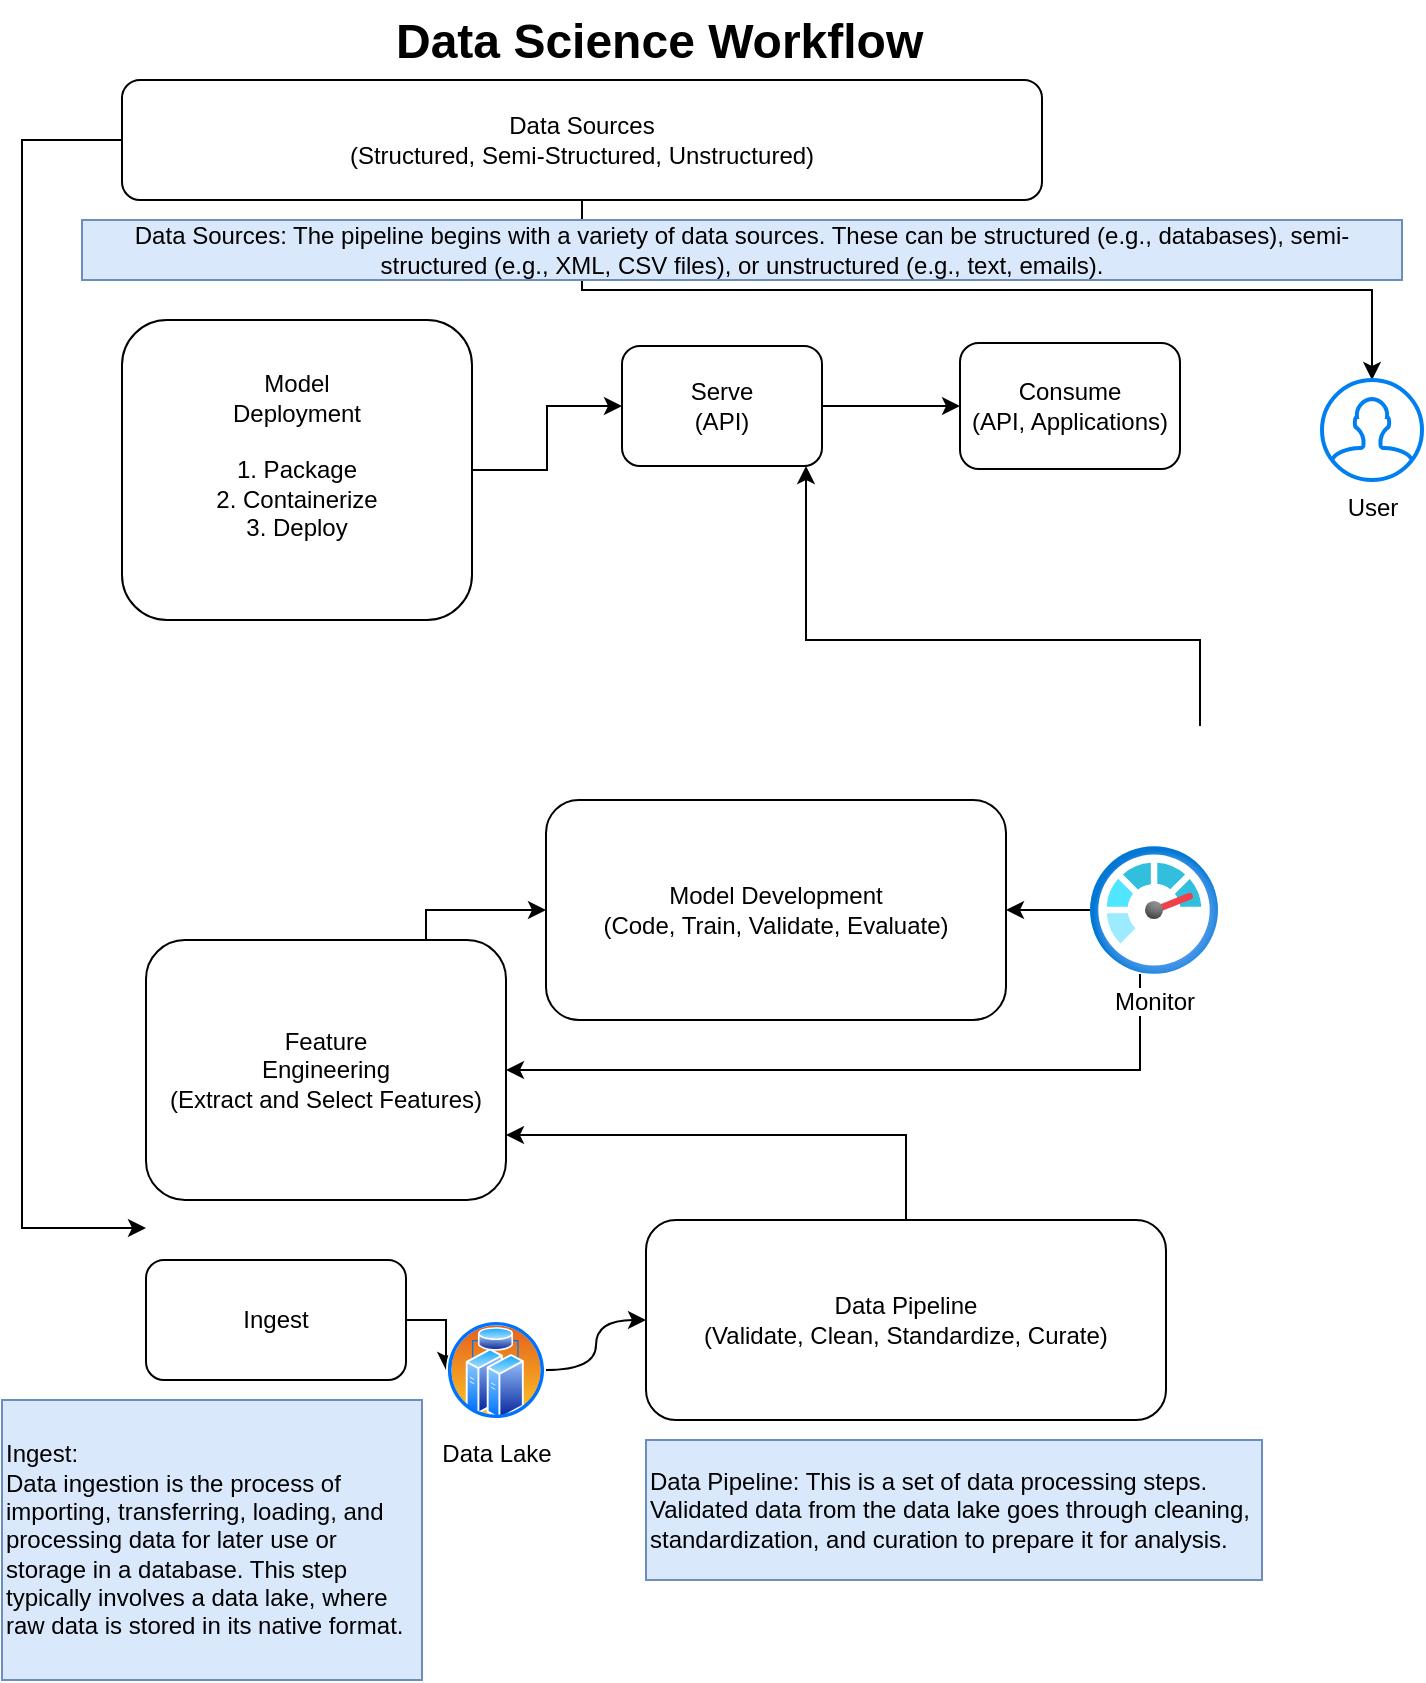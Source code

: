 <mxfile version="24.2.5" type="github">
  <diagram id="RiWKcLgWkrJcIcHR27N2">
    <mxGraphModel dx="878" dy="512" grid="1" gridSize="10" guides="1" tooltips="1" connect="1" arrows="1" fold="1" page="1" pageScale="1" pageWidth="850" pageHeight="1100" math="0" shadow="0">
      <root>
        <mxCell id="0" />
        <mxCell id="1" parent="0" />
        <mxCell id="2" value="Data Sources&lt;div&gt;(Structured, Semi-Structured, Unstructured)&lt;/div&gt;" style="rounded=1;whiteSpace=wrap;html=1;" parent="1" vertex="1">
          <mxGeometry x="140" y="60" width="460" height="60" as="geometry" />
        </mxCell>
        <mxCell id="VYimN6RkKvtl3lPOf37L-23" value="" style="edgeStyle=orthogonalEdgeStyle;rounded=0;orthogonalLoop=1;jettySize=auto;html=1;exitX=0.5;exitY=1;exitDx=0;exitDy=0;" edge="1" parent="1" source="2" target="VYimN6RkKvtl3lPOf37L-8">
          <mxGeometry relative="1" as="geometry">
            <mxPoint x="382" y="250" as="sourcePoint" />
          </mxGeometry>
        </mxCell>
        <mxCell id="VYimN6RkKvtl3lPOf37L-4" value="Consume&lt;div&gt;(API, Applications)&lt;/div&gt;" style="rounded=1;whiteSpace=wrap;html=1;" vertex="1" parent="1">
          <mxGeometry x="559" y="191.5" width="110" height="63" as="geometry" />
        </mxCell>
        <mxCell id="VYimN6RkKvtl3lPOf37L-8" value="User" style="html=1;verticalLabelPosition=bottom;align=center;labelBackgroundColor=#ffffff;verticalAlign=top;strokeWidth=2;strokeColor=#0080F0;shadow=0;dashed=0;shape=mxgraph.ios7.icons.user;" vertex="1" parent="1">
          <mxGeometry x="740" y="210" width="50" height="50" as="geometry" />
        </mxCell>
        <mxCell id="VYimN6RkKvtl3lPOf37L-10" value="" style="edgeStyle=orthogonalEdgeStyle;rounded=0;orthogonalLoop=1;jettySize=auto;html=1;" edge="1" parent="1" source="VYimN6RkKvtl3lPOf37L-9" target="VYimN6RkKvtl3lPOf37L-4">
          <mxGeometry relative="1" as="geometry" />
        </mxCell>
        <mxCell id="VYimN6RkKvtl3lPOf37L-9" value="Serve&lt;div&gt;(API)&lt;/div&gt;" style="rounded=1;whiteSpace=wrap;html=1;" vertex="1" parent="1">
          <mxGeometry x="390" y="193" width="100" height="60" as="geometry" />
        </mxCell>
        <mxCell id="VYimN6RkKvtl3lPOf37L-12" value="" style="edgeStyle=orthogonalEdgeStyle;rounded=0;orthogonalLoop=1;jettySize=auto;html=1;" edge="1" parent="1" source="VYimN6RkKvtl3lPOf37L-11" target="VYimN6RkKvtl3lPOf37L-9">
          <mxGeometry relative="1" as="geometry" />
        </mxCell>
        <mxCell id="VYimN6RkKvtl3lPOf37L-11" value="Model&lt;div&gt;Deployment&lt;/div&gt;&lt;div&gt;&lt;br&gt;&lt;/div&gt;&lt;div&gt;1. Package&lt;/div&gt;&lt;div&gt;2. Containerize&lt;/div&gt;&lt;div&gt;3. Deploy&lt;/div&gt;&lt;div&gt;&lt;br&gt;&lt;/div&gt;" style="rounded=1;whiteSpace=wrap;html=1;" vertex="1" parent="1">
          <mxGeometry x="140" y="180" width="175" height="150" as="geometry" />
        </mxCell>
        <mxCell id="VYimN6RkKvtl3lPOf37L-13" value="Model Development&lt;div&gt;(Code, Train, Validate, Evaluate)&lt;/div&gt;" style="rounded=1;whiteSpace=wrap;html=1;" vertex="1" parent="1">
          <mxGeometry x="352" y="420" width="230" height="110" as="geometry" />
        </mxCell>
        <mxCell id="VYimN6RkKvtl3lPOf37L-18" style="edgeStyle=orthogonalEdgeStyle;rounded=0;orthogonalLoop=1;jettySize=auto;html=1;entryX=0;entryY=0.5;entryDx=0;entryDy=0;" edge="1" parent="1" source="VYimN6RkKvtl3lPOf37L-14" target="VYimN6RkKvtl3lPOf37L-13">
          <mxGeometry relative="1" as="geometry">
            <Array as="points">
              <mxPoint x="292" y="475" />
            </Array>
          </mxGeometry>
        </mxCell>
        <mxCell id="VYimN6RkKvtl3lPOf37L-14" value="Feature&lt;div&gt;Engineering&lt;/div&gt;&lt;div&gt;(Extract and Select Features)&lt;/div&gt;" style="rounded=1;whiteSpace=wrap;html=1;" vertex="1" parent="1">
          <mxGeometry x="152" y="490" width="180" height="130" as="geometry" />
        </mxCell>
        <mxCell id="VYimN6RkKvtl3lPOf37L-16" style="edgeStyle=orthogonalEdgeStyle;rounded=0;orthogonalLoop=1;jettySize=auto;html=1;" edge="1" parent="1" target="VYimN6RkKvtl3lPOf37L-9">
          <mxGeometry relative="1" as="geometry">
            <mxPoint x="679" y="383" as="sourcePoint" />
            <Array as="points">
              <mxPoint x="679" y="340" />
              <mxPoint x="482" y="340" />
            </Array>
          </mxGeometry>
        </mxCell>
        <mxCell id="VYimN6RkKvtl3lPOf37L-17" value="" style="edgeStyle=orthogonalEdgeStyle;rounded=0;orthogonalLoop=1;jettySize=auto;html=1;" edge="1" parent="1" source="VYimN6RkKvtl3lPOf37L-15" target="VYimN6RkKvtl3lPOf37L-13">
          <mxGeometry relative="1" as="geometry" />
        </mxCell>
        <mxCell id="VYimN6RkKvtl3lPOf37L-30" style="rounded=0;orthogonalLoop=1;jettySize=auto;html=1;entryX=1;entryY=0.5;entryDx=0;entryDy=0;edgeStyle=orthogonalEdgeStyle;" edge="1" parent="1" source="VYimN6RkKvtl3lPOf37L-15" target="VYimN6RkKvtl3lPOf37L-14">
          <mxGeometry relative="1" as="geometry">
            <Array as="points">
              <mxPoint x="649" y="555" />
            </Array>
          </mxGeometry>
        </mxCell>
        <mxCell id="VYimN6RkKvtl3lPOf37L-15" value="Monitor" style="image;aspect=fixed;html=1;points=[];align=center;fontSize=12;image=img/lib/azure2/management_governance/Monitor.svg;" vertex="1" parent="1">
          <mxGeometry x="624" y="443" width="64" height="64" as="geometry" />
        </mxCell>
        <mxCell id="VYimN6RkKvtl3lPOf37L-33" style="edgeStyle=orthogonalEdgeStyle;rounded=0;orthogonalLoop=1;jettySize=auto;html=1;entryX=1;entryY=0.75;entryDx=0;entryDy=0;exitX=0.5;exitY=0;exitDx=0;exitDy=0;" edge="1" parent="1" source="VYimN6RkKvtl3lPOf37L-20" target="VYimN6RkKvtl3lPOf37L-14">
          <mxGeometry relative="1" as="geometry">
            <mxPoint x="462" y="560" as="targetPoint" />
          </mxGeometry>
        </mxCell>
        <mxCell id="VYimN6RkKvtl3lPOf37L-20" value="Data Pipeline&lt;div&gt;(Validate, Clean, Standardize, Curate)&lt;/div&gt;" style="rounded=1;whiteSpace=wrap;html=1;" vertex="1" parent="1">
          <mxGeometry x="402" y="630" width="260" height="100" as="geometry" />
        </mxCell>
        <mxCell id="VYimN6RkKvtl3lPOf37L-27" value="" style="edgeStyle=orthogonalEdgeStyle;rounded=0;orthogonalLoop=1;jettySize=auto;html=1;" edge="1" parent="1" source="VYimN6RkKvtl3lPOf37L-24" target="VYimN6RkKvtl3lPOf37L-25">
          <mxGeometry relative="1" as="geometry" />
        </mxCell>
        <mxCell id="VYimN6RkKvtl3lPOf37L-24" value="Ingest" style="rounded=1;whiteSpace=wrap;html=1;" vertex="1" parent="1">
          <mxGeometry x="152" y="650" width="130" height="60" as="geometry" />
        </mxCell>
        <mxCell id="VYimN6RkKvtl3lPOf37L-26" value="" style="edgeStyle=orthogonalEdgeStyle;rounded=0;orthogonalLoop=1;jettySize=auto;html=1;curved=1;" edge="1" parent="1" source="VYimN6RkKvtl3lPOf37L-25" target="VYimN6RkKvtl3lPOf37L-20">
          <mxGeometry relative="1" as="geometry" />
        </mxCell>
        <mxCell id="VYimN6RkKvtl3lPOf37L-25" value="Data Lake" style="image;aspect=fixed;perimeter=ellipsePerimeter;html=1;align=center;shadow=0;dashed=0;spacingTop=3;image=img/lib/active_directory/cluster_server.svg;" vertex="1" parent="1">
          <mxGeometry x="302" y="680" width="50" height="50" as="geometry" />
        </mxCell>
        <mxCell id="VYimN6RkKvtl3lPOf37L-28" style="edgeStyle=orthogonalEdgeStyle;rounded=0;orthogonalLoop=1;jettySize=auto;html=1;entryX=0;entryY=0.4;entryDx=0;entryDy=0;exitX=0;exitY=0.5;exitDx=0;exitDy=0;entryPerimeter=0;" edge="1" parent="1" source="2">
          <mxGeometry relative="1" as="geometry">
            <mxPoint x="110" y="90" as="sourcePoint" />
            <mxPoint x="152" y="634" as="targetPoint" />
            <Array as="points">
              <mxPoint x="90" y="90" />
              <mxPoint x="90" y="634" />
            </Array>
          </mxGeometry>
        </mxCell>
        <mxCell id="VYimN6RkKvtl3lPOf37L-32" value="&lt;h1 style=&quot;margin-top: 0px;&quot;&gt;Data Science Workflow&amp;nbsp;&lt;/h1&gt;&lt;div&gt;&lt;br&gt;&lt;/div&gt;&lt;p&gt;&lt;br&gt;&lt;/p&gt;" style="text;html=1;whiteSpace=wrap;overflow=hidden;rounded=0;" vertex="1" parent="1">
          <mxGeometry x="275" y="20" width="300" height="40" as="geometry" />
        </mxCell>
        <mxCell id="VYimN6RkKvtl3lPOf37L-35" value="Data Sources: The pipeline begins with a variety of data sources. These can be structured (e.g., databases), semi-structured (e.g., XML, CSV files), or unstructured (e.g., text, emails)." style="text;html=1;align=center;verticalAlign=middle;whiteSpace=wrap;rounded=0;fillColor=#dae8fc;strokeColor=#6c8ebf;" vertex="1" parent="1">
          <mxGeometry x="120" y="130" width="660" height="30" as="geometry" />
        </mxCell>
        <mxCell id="VYimN6RkKvtl3lPOf37L-36" value="&lt;div style=&quot;&quot;&gt;&lt;span style=&quot;background-color: initial;&quot;&gt;Ingest:&amp;nbsp;&lt;/span&gt;&lt;/div&gt;&lt;div style=&quot;&quot;&gt;&lt;span style=&quot;background-color: initial;&quot;&gt;Data ingestion is the process of importing, transferring, loading, and processing data for later use or storage in a database. This step typically involves a data lake, where raw data is stored in its native format.&lt;/span&gt;&lt;/div&gt;" style="text;html=1;align=left;verticalAlign=middle;whiteSpace=wrap;rounded=0;fillColor=#dae8fc;strokeColor=#6c8ebf;" vertex="1" parent="1">
          <mxGeometry x="80" y="720" width="210" height="140" as="geometry" />
        </mxCell>
        <mxCell id="VYimN6RkKvtl3lPOf37L-38" value="&lt;div style=&quot;&quot;&gt;Data Pipeline: This is a set of data processing steps. Validated data from the data lake goes through cleaning, standardization, and curation to prepare it for analysis.&lt;br&gt;&lt;/div&gt;" style="text;html=1;align=left;verticalAlign=middle;whiteSpace=wrap;rounded=0;fillColor=#dae8fc;strokeColor=#6c8ebf;" vertex="1" parent="1">
          <mxGeometry x="402" y="740" width="308" height="70" as="geometry" />
        </mxCell>
      </root>
    </mxGraphModel>
  </diagram>
</mxfile>
